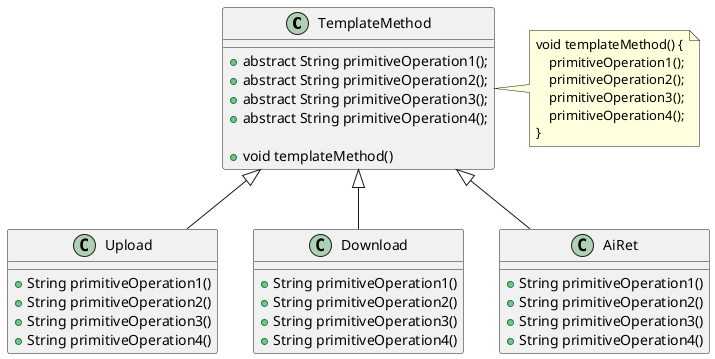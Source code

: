 @startuml

abstract class TemplateMethod {
    + abstract String primitiveOperation1();
    + abstract String primitiveOperation2();
    + abstract String primitiveOperation3();
    + abstract String primitiveOperation4();

    + void templateMethod()
}

class Upload extends TemplateMethod {
    + String primitiveOperation1()
    + String primitiveOperation2()
    + String primitiveOperation3()
    + String primitiveOperation4()
}

class Download extends TemplateMethod {
    + String primitiveOperation1()
    + String primitiveOperation2()
    + String primitiveOperation3()
    + String primitiveOperation4()
}

class AiRet extends TemplateMethod {
    + String primitiveOperation1()
    + String primitiveOperation2()
    + String primitiveOperation3()
    + String primitiveOperation4()
}

class TemplateMethod
note right of TemplateMethod
void templateMethod() {
    primitiveOperation1();
    primitiveOperation2();
    primitiveOperation3();
    primitiveOperation4();
}
endnote

@enduml